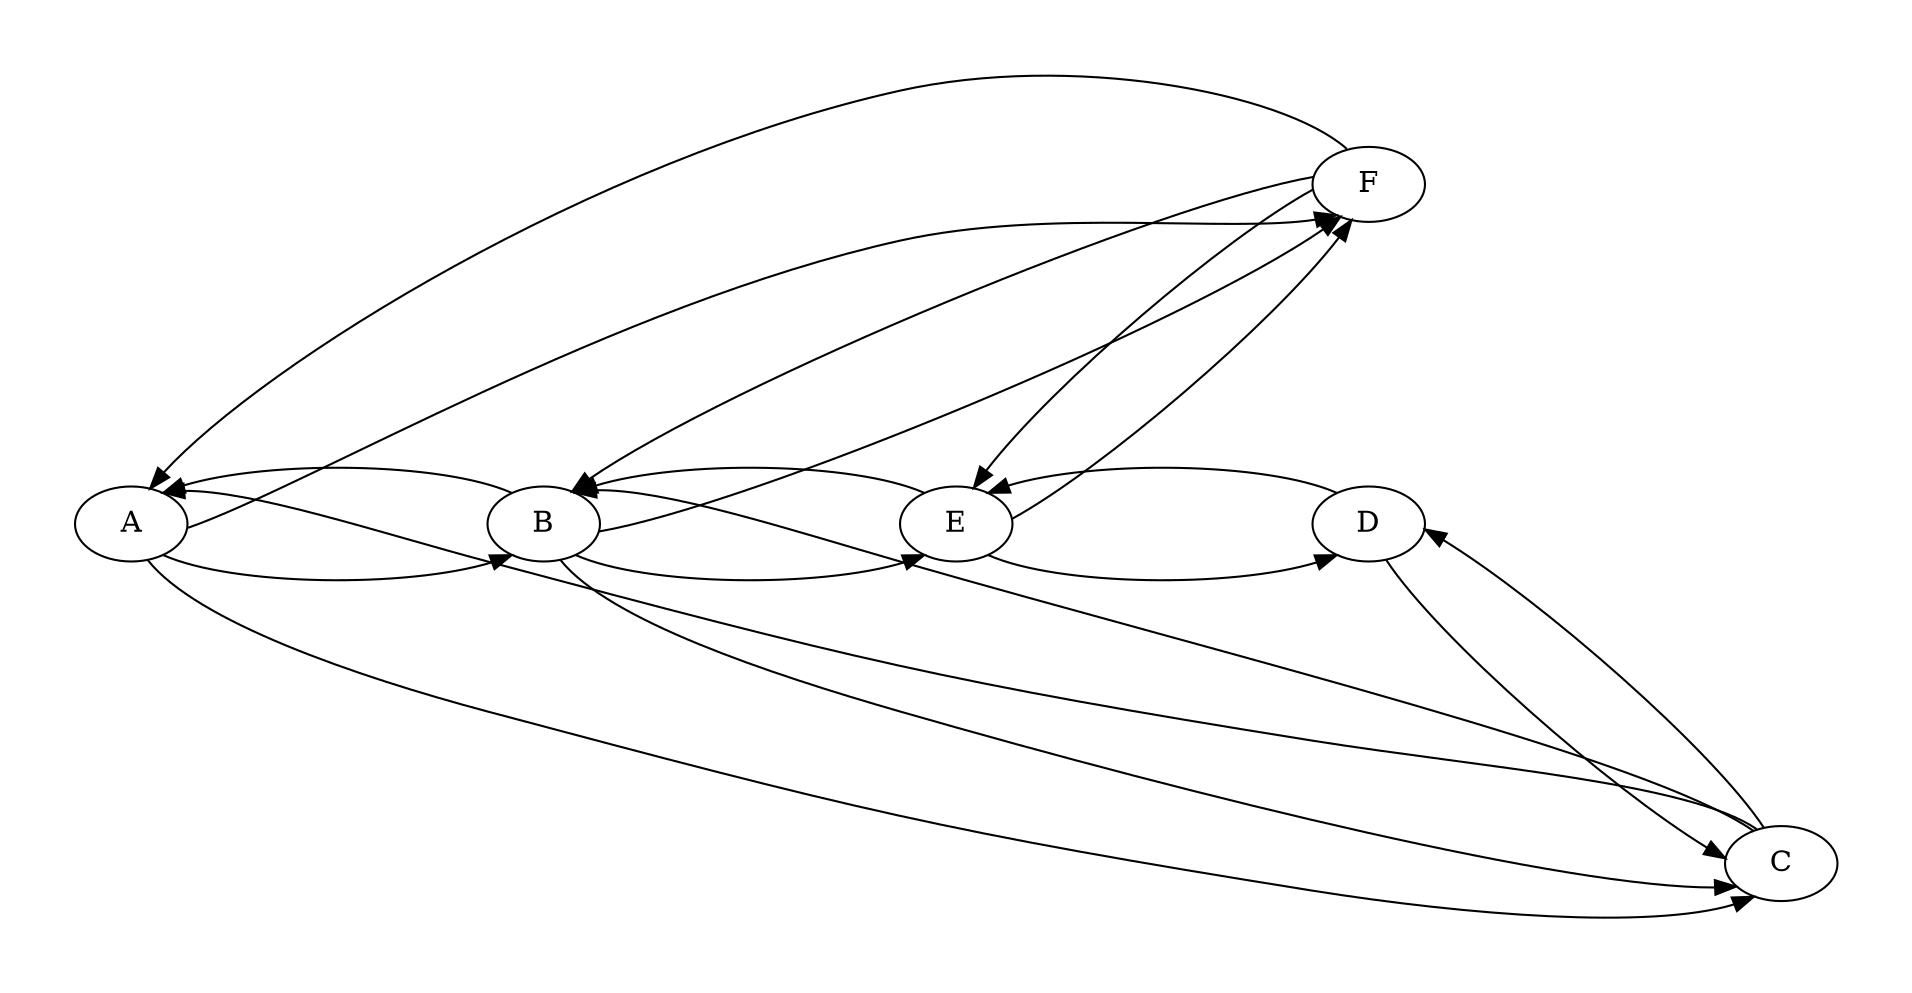 digraph g {
 graph [pad="0.5", nodesep="1", ranksep="2"] 
rankdir=LR
A -> B[style=solid, color=black];
A -> C[style=solid, color=black];
A -> F[style=solid, color=black];
B -> A[style=solid, color=black];
B -> C[style=solid, color=black];
B -> E[style=solid, color=black];
B -> F[style=solid, color=black];
C -> A[style=solid, color=black];
C -> B[style=solid, color=black];
C -> D[style=solid, color=black];
D -> C[style=solid, color=black];
D -> E[style=solid, color=black];
E -> B[style=solid, color=black];
E -> D[style=solid, color=black];
E -> F[style=solid, color=black];
F -> A[style=solid, color=black];
F -> B[style=solid, color=black];
F -> E[style=solid, color=black];

}